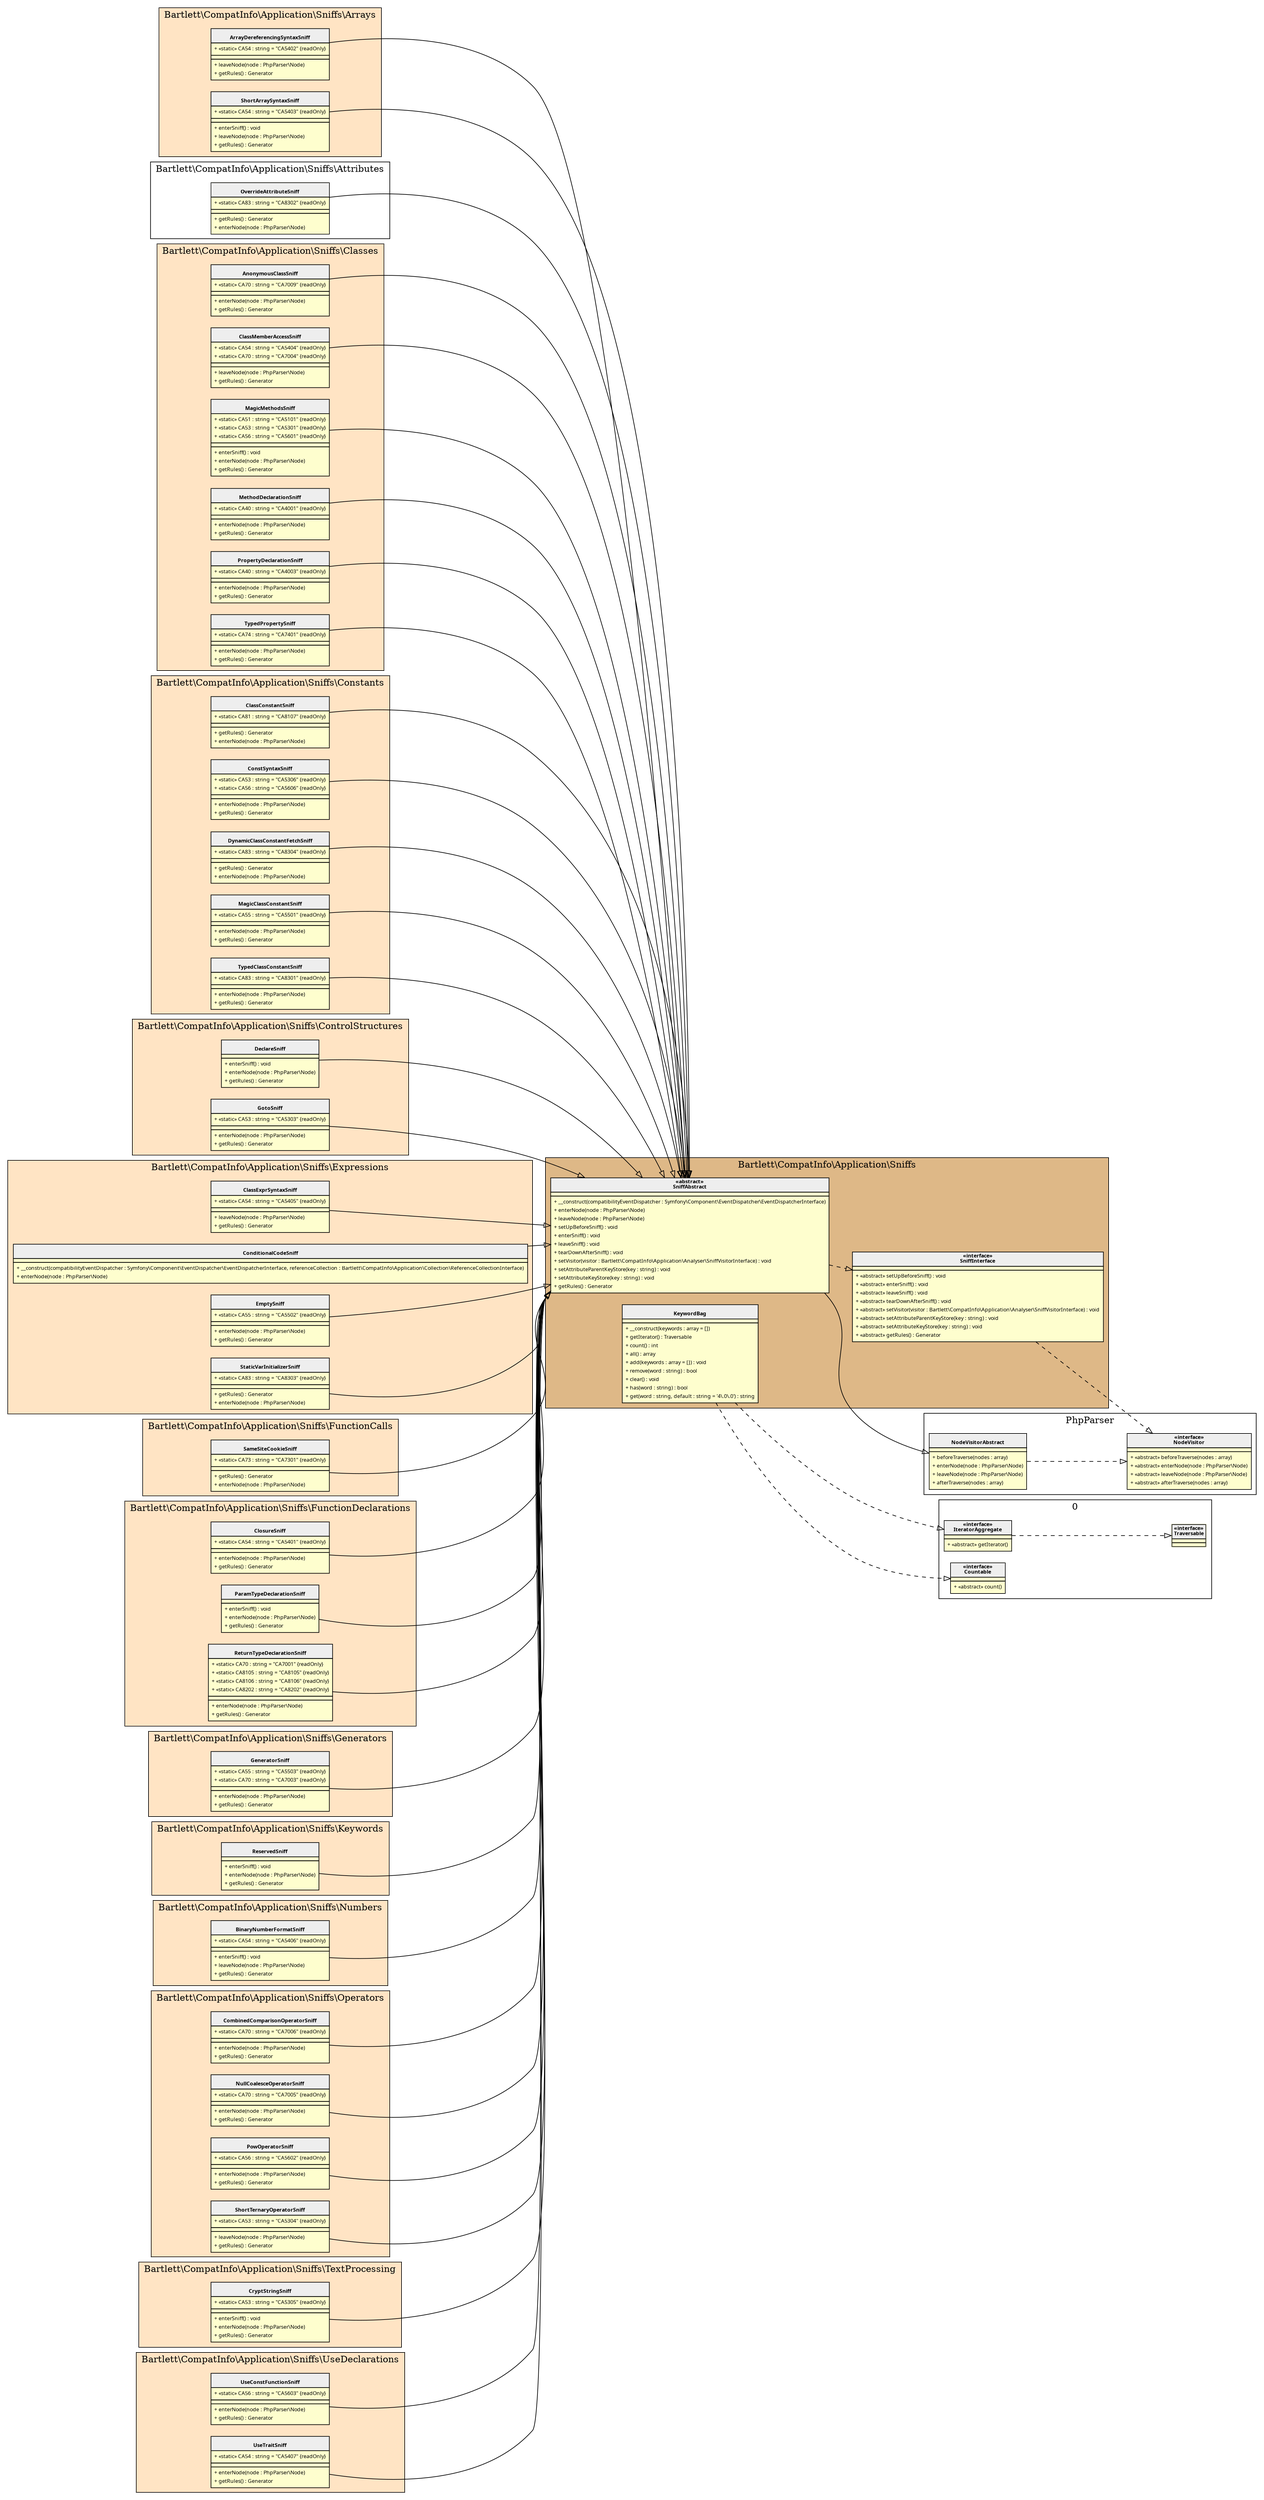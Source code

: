 digraph {
  graph [name="G" overlap="false" rankdir="LR" bgcolor="transparent"]
  node [fontname="Verdana" fontsize=8 shape="none" margin=0 fillcolor="#FEFECE" style="filled"]
  edge [fontname="Verdana" fontsize=8]
  subgraph cluster_0 {
    graph [bgcolor="Bisque"]
    label = "Bartlett\\CompatInfo\\Application\\Sniffs\\Arrays"
    "Bartlett\\CompatInfo\\Application\\Sniffs\\Arrays\\ArrayDereferencingSyntaxSniff" [shape="none" label=<
<table cellspacing="0" border="0" cellborder="1">
    <tr><td bgcolor="#eeeeee"><b><br/>ArrayDereferencingSyntaxSniff</b></td></tr>
    <tr><td><table border="0" cellspacing="0" cellpadding="2">
    <tr><td align="left">+ «static» CA54 : string = "CA5402" {readOnly}</td></tr>
</table></td></tr>
    <tr><td></td></tr>
    <tr><td><table border="0" cellspacing="0" cellpadding="2">
    <tr><td align="left">+ leaveNode(node : PhpParser\\Node)</td></tr>
    <tr><td align="left">+ getRules() : Generator</td></tr>
</table></td></tr>
</table>>]
    "Bartlett\\CompatInfo\\Application\\Sniffs\\Arrays\\ShortArraySyntaxSniff" [shape="none" label=<
<table cellspacing="0" border="0" cellborder="1">
    <tr><td bgcolor="#eeeeee"><b><br/>ShortArraySyntaxSniff</b></td></tr>
    <tr><td><table border="0" cellspacing="0" cellpadding="2">
    <tr><td align="left">+ «static» CA54 : string = "CA5403" {readOnly}</td></tr>
</table></td></tr>
    <tr><td></td></tr>
    <tr><td><table border="0" cellspacing="0" cellpadding="2">
    <tr><td align="left">+ enterSniff() : void</td></tr>
    <tr><td align="left">+ leaveNode(node : PhpParser\\Node)</td></tr>
    <tr><td align="left">+ getRules() : Generator</td></tr>
</table></td></tr>
</table>>]
  }
  subgraph cluster_1 {
    graph [bgcolor="BurlyWood"]
    label = "Bartlett\\CompatInfo\\Application\\Sniffs"
    "Bartlett\\CompatInfo\\Application\\Sniffs\\SniffAbstract" [shape="none" label=<
<table cellspacing="0" border="0" cellborder="1">
    <tr><td bgcolor="#eeeeee"><b>«abstract»<br/>SniffAbstract</b></td></tr>
    <tr><td></td></tr>
    <tr><td><table border="0" cellspacing="0" cellpadding="2">
    <tr><td align="left">+ __construct(compatibilityEventDispatcher : Symfony\\Component\\EventDispatcher\\EventDispatcherInterface)</td></tr>
    <tr><td align="left">+ enterNode(node : PhpParser\\Node)</td></tr>
    <tr><td align="left">+ leaveNode(node : PhpParser\\Node)</td></tr>
    <tr><td align="left">+ setUpBeforeSniff() : void</td></tr>
    <tr><td align="left">+ enterSniff() : void</td></tr>
    <tr><td align="left">+ leaveSniff() : void</td></tr>
    <tr><td align="left">+ tearDownAfterSniff() : void</td></tr>
    <tr><td align="left">+ setVisitor(visitor : Bartlett\\CompatInfo\\Application\\Analyser\\SniffVisitorInterface) : void</td></tr>
    <tr><td align="left">+ setAttributeParentKeyStore(key : string) : void</td></tr>
    <tr><td align="left">+ setAttributeKeyStore(key : string) : void</td></tr>
    <tr><td align="left">+ getRules() : Generator</td></tr>
</table></td></tr>
</table>>]
    "Bartlett\\CompatInfo\\Application\\Sniffs\\SniffInterface" [shape="none" label=<
<table cellspacing="0" border="0" cellborder="1">
    <tr><td bgcolor="#eeeeee"><b>«interface»<br/>SniffInterface</b></td></tr>
    <tr><td></td></tr>
    <tr><td><table border="0" cellspacing="0" cellpadding="2">
    <tr><td align="left">+ «abstract» setUpBeforeSniff() : void</td></tr>
    <tr><td align="left">+ «abstract» enterSniff() : void</td></tr>
    <tr><td align="left">+ «abstract» leaveSniff() : void</td></tr>
    <tr><td align="left">+ «abstract» tearDownAfterSniff() : void</td></tr>
    <tr><td align="left">+ «abstract» setVisitor(visitor : Bartlett\\CompatInfo\\Application\\Analyser\\SniffVisitorInterface) : void</td></tr>
    <tr><td align="left">+ «abstract» setAttributeParentKeyStore(key : string) : void</td></tr>
    <tr><td align="left">+ «abstract» setAttributeKeyStore(key : string) : void</td></tr>
    <tr><td align="left">+ «abstract» getRules() : Generator</td></tr>
</table></td></tr>
</table>>]
    "Bartlett\\CompatInfo\\Application\\Sniffs\\KeywordBag" [shape="none" label=<
<table cellspacing="0" border="0" cellborder="1">
    <tr><td bgcolor="#eeeeee"><b><br/>KeywordBag</b></td></tr>
    <tr><td></td></tr>
    <tr><td><table border="0" cellspacing="0" cellpadding="2">
    <tr><td align="left">+ __construct(keywords : array = [])</td></tr>
    <tr><td align="left">+ getIterator() : Traversable</td></tr>
    <tr><td align="left">+ count() : int</td></tr>
    <tr><td align="left">+ all() : array</td></tr>
    <tr><td align="left">+ add(keywords : array = []) : void</td></tr>
    <tr><td align="left">+ remove(word : string) : bool</td></tr>
    <tr><td align="left">+ clear() : void</td></tr>
    <tr><td align="left">+ has(word : string) : bool</td></tr>
    <tr><td align="left">+ get(word : string, default : string = '4\.0\.0') : string</td></tr>
</table></td></tr>
</table>>]
  }
  subgraph cluster_2 {
    label = "PhpParser"
    "PhpParser\\NodeVisitorAbstract" [shape="none" label=<
<table cellspacing="0" border="0" cellborder="1">
    <tr><td bgcolor="#eeeeee"><b><br/>NodeVisitorAbstract</b></td></tr>
    <tr><td></td></tr>
    <tr><td><table border="0" cellspacing="0" cellpadding="2">
    <tr><td align="left">+ beforeTraverse(nodes : array)</td></tr>
    <tr><td align="left">+ enterNode(node : PhpParser\\Node)</td></tr>
    <tr><td align="left">+ leaveNode(node : PhpParser\\Node)</td></tr>
    <tr><td align="left">+ afterTraverse(nodes : array)</td></tr>
</table></td></tr>
</table>>]
    "PhpParser\\NodeVisitor" [shape="none" label=<
<table cellspacing="0" border="0" cellborder="1">
    <tr><td bgcolor="#eeeeee"><b>«interface»<br/>NodeVisitor</b></td></tr>
    <tr><td></td></tr>
    <tr><td><table border="0" cellspacing="0" cellpadding="2">
    <tr><td align="left">+ «abstract» beforeTraverse(nodes : array)</td></tr>
    <tr><td align="left">+ «abstract» enterNode(node : PhpParser\\Node)</td></tr>
    <tr><td align="left">+ «abstract» leaveNode(node : PhpParser\\Node)</td></tr>
    <tr><td align="left">+ «abstract» afterTraverse(nodes : array)</td></tr>
</table></td></tr>
</table>>]
  }
  subgraph cluster_3 {
    label = "Bartlett\\CompatInfo\\Application\\Sniffs\\Attributes"
    "Bartlett\\CompatInfo\\Application\\Sniffs\\Attributes\\OverrideAttributeSniff" [shape="none" label=<
<table cellspacing="0" border="0" cellborder="1">
    <tr><td bgcolor="#eeeeee"><b><br/>OverrideAttributeSniff</b></td></tr>
    <tr><td><table border="0" cellspacing="0" cellpadding="2">
    <tr><td align="left">+ «static» CA83 : string = "CA8302" {readOnly}</td></tr>
</table></td></tr>
    <tr><td></td></tr>
    <tr><td><table border="0" cellspacing="0" cellpadding="2">
    <tr><td align="left">+ getRules() : Generator</td></tr>
    <tr><td align="left">+ enterNode(node : PhpParser\\Node)</td></tr>
</table></td></tr>
</table>>]
  }
  subgraph cluster_4 {
    graph [bgcolor="Bisque"]
    label = "Bartlett\\CompatInfo\\Application\\Sniffs\\Classes"
    "Bartlett\\CompatInfo\\Application\\Sniffs\\Classes\\AnonymousClassSniff" [shape="none" label=<
<table cellspacing="0" border="0" cellborder="1">
    <tr><td bgcolor="#eeeeee"><b><br/>AnonymousClassSniff</b></td></tr>
    <tr><td><table border="0" cellspacing="0" cellpadding="2">
    <tr><td align="left">+ «static» CA70 : string = "CA7009" {readOnly}</td></tr>
</table></td></tr>
    <tr><td></td></tr>
    <tr><td><table border="0" cellspacing="0" cellpadding="2">
    <tr><td align="left">+ enterNode(node : PhpParser\\Node)</td></tr>
    <tr><td align="left">+ getRules() : Generator</td></tr>
</table></td></tr>
</table>>]
    "Bartlett\\CompatInfo\\Application\\Sniffs\\Classes\\ClassMemberAccessSniff" [shape="none" label=<
<table cellspacing="0" border="0" cellborder="1">
    <tr><td bgcolor="#eeeeee"><b><br/>ClassMemberAccessSniff</b></td></tr>
    <tr><td><table border="0" cellspacing="0" cellpadding="2">
    <tr><td align="left">+ «static» CA54 : string = "CA5404" {readOnly}</td></tr>
    <tr><td align="left">+ «static» CA70 : string = "CA7004" {readOnly}</td></tr>
</table></td></tr>
    <tr><td></td></tr>
    <tr><td><table border="0" cellspacing="0" cellpadding="2">
    <tr><td align="left">+ leaveNode(node : PhpParser\\Node)</td></tr>
    <tr><td align="left">+ getRules() : Generator</td></tr>
</table></td></tr>
</table>>]
    "Bartlett\\CompatInfo\\Application\\Sniffs\\Classes\\MagicMethodsSniff" [shape="none" label=<
<table cellspacing="0" border="0" cellborder="1">
    <tr><td bgcolor="#eeeeee"><b><br/>MagicMethodsSniff</b></td></tr>
    <tr><td><table border="0" cellspacing="0" cellpadding="2">
    <tr><td align="left">+ «static» CA51 : string = "CA5101" {readOnly}</td></tr>
    <tr><td align="left">+ «static» CA53 : string = "CA5301" {readOnly}</td></tr>
    <tr><td align="left">+ «static» CA56 : string = "CA5601" {readOnly}</td></tr>
</table></td></tr>
    <tr><td></td></tr>
    <tr><td><table border="0" cellspacing="0" cellpadding="2">
    <tr><td align="left">+ enterSniff() : void</td></tr>
    <tr><td align="left">+ enterNode(node : PhpParser\\Node)</td></tr>
    <tr><td align="left">+ getRules() : Generator</td></tr>
</table></td></tr>
</table>>]
    "Bartlett\\CompatInfo\\Application\\Sniffs\\Classes\\MethodDeclarationSniff" [shape="none" label=<
<table cellspacing="0" border="0" cellborder="1">
    <tr><td bgcolor="#eeeeee"><b><br/>MethodDeclarationSniff</b></td></tr>
    <tr><td><table border="0" cellspacing="0" cellpadding="2">
    <tr><td align="left">+ «static» CA40 : string = "CA4001" {readOnly}</td></tr>
</table></td></tr>
    <tr><td></td></tr>
    <tr><td><table border="0" cellspacing="0" cellpadding="2">
    <tr><td align="left">+ enterNode(node : PhpParser\\Node)</td></tr>
    <tr><td align="left">+ getRules() : Generator</td></tr>
</table></td></tr>
</table>>]
    "Bartlett\\CompatInfo\\Application\\Sniffs\\Classes\\PropertyDeclarationSniff" [shape="none" label=<
<table cellspacing="0" border="0" cellborder="1">
    <tr><td bgcolor="#eeeeee"><b><br/>PropertyDeclarationSniff</b></td></tr>
    <tr><td><table border="0" cellspacing="0" cellpadding="2">
    <tr><td align="left">+ «static» CA40 : string = "CA4003" {readOnly}</td></tr>
</table></td></tr>
    <tr><td></td></tr>
    <tr><td><table border="0" cellspacing="0" cellpadding="2">
    <tr><td align="left">+ enterNode(node : PhpParser\\Node)</td></tr>
    <tr><td align="left">+ getRules() : Generator</td></tr>
</table></td></tr>
</table>>]
    "Bartlett\\CompatInfo\\Application\\Sniffs\\Classes\\TypedPropertySniff" [shape="none" label=<
<table cellspacing="0" border="0" cellborder="1">
    <tr><td bgcolor="#eeeeee"><b><br/>TypedPropertySniff</b></td></tr>
    <tr><td><table border="0" cellspacing="0" cellpadding="2">
    <tr><td align="left">+ «static» CA74 : string = "CA7401" {readOnly}</td></tr>
</table></td></tr>
    <tr><td></td></tr>
    <tr><td><table border="0" cellspacing="0" cellpadding="2">
    <tr><td align="left">+ enterNode(node : PhpParser\\Node)</td></tr>
    <tr><td align="left">+ getRules() : Generator</td></tr>
</table></td></tr>
</table>>]
  }
  subgraph cluster_5 {
    graph [bgcolor="Bisque"]
    label = "Bartlett\\CompatInfo\\Application\\Sniffs\\Constants"
    "Bartlett\\CompatInfo\\Application\\Sniffs\\Constants\\ClassConstantSniff" [shape="none" label=<
<table cellspacing="0" border="0" cellborder="1">
    <tr><td bgcolor="#eeeeee"><b><br/>ClassConstantSniff</b></td></tr>
    <tr><td><table border="0" cellspacing="0" cellpadding="2">
    <tr><td align="left">+ «static» CA81 : string = "CA8107" {readOnly}</td></tr>
</table></td></tr>
    <tr><td></td></tr>
    <tr><td><table border="0" cellspacing="0" cellpadding="2">
    <tr><td align="left">+ getRules() : Generator</td></tr>
    <tr><td align="left">+ enterNode(node : PhpParser\\Node)</td></tr>
</table></td></tr>
</table>>]
    "Bartlett\\CompatInfo\\Application\\Sniffs\\Constants\\ConstSyntaxSniff" [shape="none" label=<
<table cellspacing="0" border="0" cellborder="1">
    <tr><td bgcolor="#eeeeee"><b><br/>ConstSyntaxSniff</b></td></tr>
    <tr><td><table border="0" cellspacing="0" cellpadding="2">
    <tr><td align="left">+ «static» CA53 : string = "CA5306" {readOnly}</td></tr>
    <tr><td align="left">+ «static» CA56 : string = "CA5606" {readOnly}</td></tr>
</table></td></tr>
    <tr><td></td></tr>
    <tr><td><table border="0" cellspacing="0" cellpadding="2">
    <tr><td align="left">+ enterNode(node : PhpParser\\Node)</td></tr>
    <tr><td align="left">+ getRules() : Generator</td></tr>
</table></td></tr>
</table>>]
    "Bartlett\\CompatInfo\\Application\\Sniffs\\Constants\\DynamicClassConstantFetchSniff" [shape="none" label=<
<table cellspacing="0" border="0" cellborder="1">
    <tr><td bgcolor="#eeeeee"><b><br/>DynamicClassConstantFetchSniff</b></td></tr>
    <tr><td><table border="0" cellspacing="0" cellpadding="2">
    <tr><td align="left">+ «static» CA83 : string = "CA8304" {readOnly}</td></tr>
</table></td></tr>
    <tr><td></td></tr>
    <tr><td><table border="0" cellspacing="0" cellpadding="2">
    <tr><td align="left">+ getRules() : Generator</td></tr>
    <tr><td align="left">+ enterNode(node : PhpParser\\Node)</td></tr>
</table></td></tr>
</table>>]
    "Bartlett\\CompatInfo\\Application\\Sniffs\\Constants\\MagicClassConstantSniff" [shape="none" label=<
<table cellspacing="0" border="0" cellborder="1">
    <tr><td bgcolor="#eeeeee"><b><br/>MagicClassConstantSniff</b></td></tr>
    <tr><td><table border="0" cellspacing="0" cellpadding="2">
    <tr><td align="left">+ «static» CA55 : string = "CA5501" {readOnly}</td></tr>
</table></td></tr>
    <tr><td></td></tr>
    <tr><td><table border="0" cellspacing="0" cellpadding="2">
    <tr><td align="left">+ enterNode(node : PhpParser\\Node)</td></tr>
    <tr><td align="left">+ getRules() : Generator</td></tr>
</table></td></tr>
</table>>]
    "Bartlett\\CompatInfo\\Application\\Sniffs\\Constants\\TypedClassConstantSniff" [shape="none" label=<
<table cellspacing="0" border="0" cellborder="1">
    <tr><td bgcolor="#eeeeee"><b><br/>TypedClassConstantSniff</b></td></tr>
    <tr><td><table border="0" cellspacing="0" cellpadding="2">
    <tr><td align="left">+ «static» CA83 : string = "CA8301" {readOnly}</td></tr>
</table></td></tr>
    <tr><td></td></tr>
    <tr><td><table border="0" cellspacing="0" cellpadding="2">
    <tr><td align="left">+ enterNode(node : PhpParser\\Node)</td></tr>
    <tr><td align="left">+ getRules() : Generator</td></tr>
</table></td></tr>
</table>>]
  }
  subgraph cluster_6 {
    graph [bgcolor="Bisque"]
    label = "Bartlett\\CompatInfo\\Application\\Sniffs\\ControlStructures"
    "Bartlett\\CompatInfo\\Application\\Sniffs\\ControlStructures\\DeclareSniff" [shape="none" label=<
<table cellspacing="0" border="0" cellborder="1">
    <tr><td bgcolor="#eeeeee"><b><br/>DeclareSniff</b></td></tr>
    <tr><td></td></tr>
    <tr><td><table border="0" cellspacing="0" cellpadding="2">
    <tr><td align="left">+ enterSniff() : void</td></tr>
    <tr><td align="left">+ enterNode(node : PhpParser\\Node)</td></tr>
    <tr><td align="left">+ getRules() : Generator</td></tr>
</table></td></tr>
</table>>]
    "Bartlett\\CompatInfo\\Application\\Sniffs\\ControlStructures\\GotoSniff" [shape="none" label=<
<table cellspacing="0" border="0" cellborder="1">
    <tr><td bgcolor="#eeeeee"><b><br/>GotoSniff</b></td></tr>
    <tr><td><table border="0" cellspacing="0" cellpadding="2">
    <tr><td align="left">+ «static» CA53 : string = "CA5303" {readOnly}</td></tr>
</table></td></tr>
    <tr><td></td></tr>
    <tr><td><table border="0" cellspacing="0" cellpadding="2">
    <tr><td align="left">+ enterNode(node : PhpParser\\Node)</td></tr>
    <tr><td align="left">+ getRules() : Generator</td></tr>
</table></td></tr>
</table>>]
  }
  subgraph cluster_7 {
    graph [bgcolor="Bisque"]
    label = "Bartlett\\CompatInfo\\Application\\Sniffs\\Expressions"
    "Bartlett\\CompatInfo\\Application\\Sniffs\\Expressions\\ClassExprSyntaxSniff" [shape="none" label=<
<table cellspacing="0" border="0" cellborder="1">
    <tr><td bgcolor="#eeeeee"><b><br/>ClassExprSyntaxSniff</b></td></tr>
    <tr><td><table border="0" cellspacing="0" cellpadding="2">
    <tr><td align="left">+ «static» CA54 : string = "CA5405" {readOnly}</td></tr>
</table></td></tr>
    <tr><td></td></tr>
    <tr><td><table border="0" cellspacing="0" cellpadding="2">
    <tr><td align="left">+ leaveNode(node : PhpParser\\Node)</td></tr>
    <tr><td align="left">+ getRules() : Generator</td></tr>
</table></td></tr>
</table>>]
    "Bartlett\\CompatInfo\\Application\\Sniffs\\Expressions\\ConditionalCodeSniff" [shape="none" label=<
<table cellspacing="0" border="0" cellborder="1">
    <tr><td bgcolor="#eeeeee"><b><br/>ConditionalCodeSniff</b></td></tr>
    <tr><td></td></tr>
    <tr><td><table border="0" cellspacing="0" cellpadding="2">
    <tr><td align="left">+ __construct(compatibilityEventDispatcher : Symfony\\Component\\EventDispatcher\\EventDispatcherInterface, referenceCollection : Bartlett\\CompatInfo\\Application\\Collection\\ReferenceCollectionInterface)</td></tr>
    <tr><td align="left">+ enterNode(node : PhpParser\\Node)</td></tr>
</table></td></tr>
</table>>]
    "Bartlett\\CompatInfo\\Application\\Sniffs\\Expressions\\EmptySniff" [shape="none" label=<
<table cellspacing="0" border="0" cellborder="1">
    <tr><td bgcolor="#eeeeee"><b><br/>EmptySniff</b></td></tr>
    <tr><td><table border="0" cellspacing="0" cellpadding="2">
    <tr><td align="left">+ «static» CA55 : string = "CA5502" {readOnly}</td></tr>
</table></td></tr>
    <tr><td></td></tr>
    <tr><td><table border="0" cellspacing="0" cellpadding="2">
    <tr><td align="left">+ enterNode(node : PhpParser\\Node)</td></tr>
    <tr><td align="left">+ getRules() : Generator</td></tr>
</table></td></tr>
</table>>]
    "Bartlett\\CompatInfo\\Application\\Sniffs\\Expressions\\StaticVarInitializerSniff" [shape="none" label=<
<table cellspacing="0" border="0" cellborder="1">
    <tr><td bgcolor="#eeeeee"><b><br/>StaticVarInitializerSniff</b></td></tr>
    <tr><td><table border="0" cellspacing="0" cellpadding="2">
    <tr><td align="left">+ «static» CA83 : string = "CA8303" {readOnly}</td></tr>
</table></td></tr>
    <tr><td></td></tr>
    <tr><td><table border="0" cellspacing="0" cellpadding="2">
    <tr><td align="left">+ getRules() : Generator</td></tr>
    <tr><td align="left">+ enterNode(node : PhpParser\\Node)</td></tr>
</table></td></tr>
</table>>]
  }
  subgraph cluster_8 {
    graph [bgcolor="Bisque"]
    label = "Bartlett\\CompatInfo\\Application\\Sniffs\\FunctionCalls"
    "Bartlett\\CompatInfo\\Application\\Sniffs\\FunctionCalls\\SameSiteCookieSniff" [shape="none" label=<
<table cellspacing="0" border="0" cellborder="1">
    <tr><td bgcolor="#eeeeee"><b><br/>SameSiteCookieSniff</b></td></tr>
    <tr><td><table border="0" cellspacing="0" cellpadding="2">
    <tr><td align="left">+ «static» CA73 : string = "CA7301" {readOnly}</td></tr>
</table></td></tr>
    <tr><td></td></tr>
    <tr><td><table border="0" cellspacing="0" cellpadding="2">
    <tr><td align="left">+ getRules() : Generator</td></tr>
    <tr><td align="left">+ enterNode(node : PhpParser\\Node)</td></tr>
</table></td></tr>
</table>>]
  }
  subgraph cluster_9 {
    graph [bgcolor="Bisque"]
    label = "Bartlett\\CompatInfo\\Application\\Sniffs\\FunctionDeclarations"
    "Bartlett\\CompatInfo\\Application\\Sniffs\\FunctionDeclarations\\ClosureSniff" [shape="none" label=<
<table cellspacing="0" border="0" cellborder="1">
    <tr><td bgcolor="#eeeeee"><b><br/>ClosureSniff</b></td></tr>
    <tr><td><table border="0" cellspacing="0" cellpadding="2">
    <tr><td align="left">+ «static» CA54 : string = "CA5401" {readOnly}</td></tr>
</table></td></tr>
    <tr><td></td></tr>
    <tr><td><table border="0" cellspacing="0" cellpadding="2">
    <tr><td align="left">+ enterNode(node : PhpParser\\Node)</td></tr>
    <tr><td align="left">+ getRules() : Generator</td></tr>
</table></td></tr>
</table>>]
    "Bartlett\\CompatInfo\\Application\\Sniffs\\FunctionDeclarations\\ParamTypeDeclarationSniff" [shape="none" label=<
<table cellspacing="0" border="0" cellborder="1">
    <tr><td bgcolor="#eeeeee"><b><br/>ParamTypeDeclarationSniff</b></td></tr>
    <tr><td></td></tr>
    <tr><td><table border="0" cellspacing="0" cellpadding="2">
    <tr><td align="left">+ enterSniff() : void</td></tr>
    <tr><td align="left">+ enterNode(node : PhpParser\\Node)</td></tr>
    <tr><td align="left">+ getRules() : Generator</td></tr>
</table></td></tr>
</table>>]
    "Bartlett\\CompatInfo\\Application\\Sniffs\\FunctionDeclarations\\ReturnTypeDeclarationSniff" [shape="none" label=<
<table cellspacing="0" border="0" cellborder="1">
    <tr><td bgcolor="#eeeeee"><b><br/>ReturnTypeDeclarationSniff</b></td></tr>
    <tr><td><table border="0" cellspacing="0" cellpadding="2">
    <tr><td align="left">+ «static» CA70 : string = "CA7001" {readOnly}</td></tr>
    <tr><td align="left">+ «static» CA8105 : string = "CA8105" {readOnly}</td></tr>
    <tr><td align="left">+ «static» CA8106 : string = "CA8106" {readOnly}</td></tr>
    <tr><td align="left">+ «static» CA8202 : string = "CA8202" {readOnly}</td></tr>
</table></td></tr>
    <tr><td></td></tr>
    <tr><td><table border="0" cellspacing="0" cellpadding="2">
    <tr><td align="left">+ enterNode(node : PhpParser\\Node)</td></tr>
    <tr><td align="left">+ getRules() : Generator</td></tr>
</table></td></tr>
</table>>]
  }
  subgraph cluster_10 {
    graph [bgcolor="Bisque"]
    label = "Bartlett\\CompatInfo\\Application\\Sniffs\\Generators"
    "Bartlett\\CompatInfo\\Application\\Sniffs\\Generators\\GeneratorSniff" [shape="none" label=<
<table cellspacing="0" border="0" cellborder="1">
    <tr><td bgcolor="#eeeeee"><b><br/>GeneratorSniff</b></td></tr>
    <tr><td><table border="0" cellspacing="0" cellpadding="2">
    <tr><td align="left">+ «static» CA55 : string = "CA5503" {readOnly}</td></tr>
    <tr><td align="left">+ «static» CA70 : string = "CA7003" {readOnly}</td></tr>
</table></td></tr>
    <tr><td></td></tr>
    <tr><td><table border="0" cellspacing="0" cellpadding="2">
    <tr><td align="left">+ enterNode(node : PhpParser\\Node)</td></tr>
    <tr><td align="left">+ getRules() : Generator</td></tr>
</table></td></tr>
</table>>]
  }
  subgraph cluster_11 {
    graph [bgcolor="Bisque"]
    label = "Bartlett\\CompatInfo\\Application\\Sniffs\\Keywords"
    "Bartlett\\CompatInfo\\Application\\Sniffs\\Keywords\\ReservedSniff" [shape="none" label=<
<table cellspacing="0" border="0" cellborder="1">
    <tr><td bgcolor="#eeeeee"><b><br/>ReservedSniff</b></td></tr>
    <tr><td></td></tr>
    <tr><td><table border="0" cellspacing="0" cellpadding="2">
    <tr><td align="left">+ enterSniff() : void</td></tr>
    <tr><td align="left">+ enterNode(node : PhpParser\\Node)</td></tr>
    <tr><td align="left">+ getRules() : Generator</td></tr>
</table></td></tr>
</table>>]
  }
  subgraph cluster_12 {
    graph [bgcolor="Bisque"]
    label = "Bartlett\\CompatInfo\\Application\\Sniffs\\Numbers"
    "Bartlett\\CompatInfo\\Application\\Sniffs\\Numbers\\BinaryNumberFormatSniff" [shape="none" label=<
<table cellspacing="0" border="0" cellborder="1">
    <tr><td bgcolor="#eeeeee"><b><br/>BinaryNumberFormatSniff</b></td></tr>
    <tr><td><table border="0" cellspacing="0" cellpadding="2">
    <tr><td align="left">+ «static» CA54 : string = "CA5406" {readOnly}</td></tr>
</table></td></tr>
    <tr><td></td></tr>
    <tr><td><table border="0" cellspacing="0" cellpadding="2">
    <tr><td align="left">+ enterSniff() : void</td></tr>
    <tr><td align="left">+ leaveNode(node : PhpParser\\Node)</td></tr>
    <tr><td align="left">+ getRules() : Generator</td></tr>
</table></td></tr>
</table>>]
  }
  subgraph cluster_13 {
    graph [bgcolor="Bisque"]
    label = "Bartlett\\CompatInfo\\Application\\Sniffs\\Operators"
    "Bartlett\\CompatInfo\\Application\\Sniffs\\Operators\\CombinedComparisonOperatorSniff" [shape="none" label=<
<table cellspacing="0" border="0" cellborder="1">
    <tr><td bgcolor="#eeeeee"><b><br/>CombinedComparisonOperatorSniff</b></td></tr>
    <tr><td><table border="0" cellspacing="0" cellpadding="2">
    <tr><td align="left">+ «static» CA70 : string = "CA7006" {readOnly}</td></tr>
</table></td></tr>
    <tr><td></td></tr>
    <tr><td><table border="0" cellspacing="0" cellpadding="2">
    <tr><td align="left">+ enterNode(node : PhpParser\\Node)</td></tr>
    <tr><td align="left">+ getRules() : Generator</td></tr>
</table></td></tr>
</table>>]
    "Bartlett\\CompatInfo\\Application\\Sniffs\\Operators\\NullCoalesceOperatorSniff" [shape="none" label=<
<table cellspacing="0" border="0" cellborder="1">
    <tr><td bgcolor="#eeeeee"><b><br/>NullCoalesceOperatorSniff</b></td></tr>
    <tr><td><table border="0" cellspacing="0" cellpadding="2">
    <tr><td align="left">+ «static» CA70 : string = "CA7005" {readOnly}</td></tr>
</table></td></tr>
    <tr><td></td></tr>
    <tr><td><table border="0" cellspacing="0" cellpadding="2">
    <tr><td align="left">+ enterNode(node : PhpParser\\Node)</td></tr>
    <tr><td align="left">+ getRules() : Generator</td></tr>
</table></td></tr>
</table>>]
    "Bartlett\\CompatInfo\\Application\\Sniffs\\Operators\\PowOperatorSniff" [shape="none" label=<
<table cellspacing="0" border="0" cellborder="1">
    <tr><td bgcolor="#eeeeee"><b><br/>PowOperatorSniff</b></td></tr>
    <tr><td><table border="0" cellspacing="0" cellpadding="2">
    <tr><td align="left">+ «static» CA56 : string = "CA5602" {readOnly}</td></tr>
</table></td></tr>
    <tr><td></td></tr>
    <tr><td><table border="0" cellspacing="0" cellpadding="2">
    <tr><td align="left">+ enterNode(node : PhpParser\\Node)</td></tr>
    <tr><td align="left">+ getRules() : Generator</td></tr>
</table></td></tr>
</table>>]
    "Bartlett\\CompatInfo\\Application\\Sniffs\\Operators\\ShortTernaryOperatorSniff" [shape="none" label=<
<table cellspacing="0" border="0" cellborder="1">
    <tr><td bgcolor="#eeeeee"><b><br/>ShortTernaryOperatorSniff</b></td></tr>
    <tr><td><table border="0" cellspacing="0" cellpadding="2">
    <tr><td align="left">+ «static» CA53 : string = "CA5304" {readOnly}</td></tr>
</table></td></tr>
    <tr><td></td></tr>
    <tr><td><table border="0" cellspacing="0" cellpadding="2">
    <tr><td align="left">+ leaveNode(node : PhpParser\\Node)</td></tr>
    <tr><td align="left">+ getRules() : Generator</td></tr>
</table></td></tr>
</table>>]
  }
  subgraph cluster_14 {
    graph [bgcolor="Bisque"]
    label = "Bartlett\\CompatInfo\\Application\\Sniffs\\TextProcessing"
    "Bartlett\\CompatInfo\\Application\\Sniffs\\TextProcessing\\CryptStringSniff" [shape="none" label=<
<table cellspacing="0" border="0" cellborder="1">
    <tr><td bgcolor="#eeeeee"><b><br/>CryptStringSniff</b></td></tr>
    <tr><td><table border="0" cellspacing="0" cellpadding="2">
    <tr><td align="left">+ «static» CA53 : string = "CA5305" {readOnly}</td></tr>
</table></td></tr>
    <tr><td></td></tr>
    <tr><td><table border="0" cellspacing="0" cellpadding="2">
    <tr><td align="left">+ enterSniff() : void</td></tr>
    <tr><td align="left">+ enterNode(node : PhpParser\\Node)</td></tr>
    <tr><td align="left">+ getRules() : Generator</td></tr>
</table></td></tr>
</table>>]
  }
  subgraph cluster_15 {
    graph [bgcolor="Bisque"]
    label = "Bartlett\\CompatInfo\\Application\\Sniffs\\UseDeclarations"
    "Bartlett\\CompatInfo\\Application\\Sniffs\\UseDeclarations\\UseConstFunctionSniff" [shape="none" label=<
<table cellspacing="0" border="0" cellborder="1">
    <tr><td bgcolor="#eeeeee"><b><br/>UseConstFunctionSniff</b></td></tr>
    <tr><td><table border="0" cellspacing="0" cellpadding="2">
    <tr><td align="left">+ «static» CA56 : string = "CA5603" {readOnly}</td></tr>
</table></td></tr>
    <tr><td></td></tr>
    <tr><td><table border="0" cellspacing="0" cellpadding="2">
    <tr><td align="left">+ enterNode(node : PhpParser\\Node)</td></tr>
    <tr><td align="left">+ getRules() : Generator</td></tr>
</table></td></tr>
</table>>]
    "Bartlett\\CompatInfo\\Application\\Sniffs\\UseDeclarations\\UseTraitSniff" [shape="none" label=<
<table cellspacing="0" border="0" cellborder="1">
    <tr><td bgcolor="#eeeeee"><b><br/>UseTraitSniff</b></td></tr>
    <tr><td><table border="0" cellspacing="0" cellpadding="2">
    <tr><td align="left">+ «static» CA54 : string = "CA5407" {readOnly}</td></tr>
</table></td></tr>
    <tr><td></td></tr>
    <tr><td><table border="0" cellspacing="0" cellpadding="2">
    <tr><td align="left">+ enterNode(node : PhpParser\\Node)</td></tr>
    <tr><td align="left">+ getRules() : Generator</td></tr>
</table></td></tr>
</table>>]
  }
  subgraph cluster_16 {
    label = 0
    "IteratorAggregate" [shape="none" label=<
<table cellspacing="0" border="0" cellborder="1">
    <tr><td bgcolor="#eeeeee"><b>«interface»<br/>IteratorAggregate</b></td></tr>
    <tr><td></td></tr>
    <tr><td><table border="0" cellspacing="0" cellpadding="2">
    <tr><td align="left">+ «abstract» getIterator()</td></tr>
</table></td></tr>
</table>>]
    "Traversable" [shape="none" label=<
<table cellspacing="0" border="0" cellborder="1">
    <tr><td bgcolor="#eeeeee"><b>«interface»<br/>Traversable</b></td></tr>
    <tr><td></td></tr>
    <tr><td></td></tr>
</table>>]
    "Countable" [shape="none" label=<
<table cellspacing="0" border="0" cellborder="1">
    <tr><td bgcolor="#eeeeee"><b>«interface»<br/>Countable</b></td></tr>
    <tr><td></td></tr>
    <tr><td><table border="0" cellspacing="0" cellpadding="2">
    <tr><td align="left">+ «abstract» count()</td></tr>
</table></td></tr>
</table>>]
  }
  "PhpParser\\NodeVisitorAbstract" -> "PhpParser\\NodeVisitor" [arrowhead="empty" style="dashed"]
  "Bartlett\\CompatInfo\\Application\\Sniffs\\SniffAbstract" -> "PhpParser\\NodeVisitorAbstract" [arrowhead="empty" style="filled"]
  "Bartlett\\CompatInfo\\Application\\Sniffs\\SniffInterface" -> "PhpParser\\NodeVisitor" [arrowhead="empty" style="dashed"]
  "Bartlett\\CompatInfo\\Application\\Sniffs\\SniffAbstract" -> "Bartlett\\CompatInfo\\Application\\Sniffs\\SniffInterface" [arrowhead="empty" style="dashed"]
  "Bartlett\\CompatInfo\\Application\\Sniffs\\Arrays\\ArrayDereferencingSyntaxSniff" -> "Bartlett\\CompatInfo\\Application\\Sniffs\\SniffAbstract" [arrowhead="empty" style="filled"]
  "Bartlett\\CompatInfo\\Application\\Sniffs\\Arrays\\ShortArraySyntaxSniff" -> "Bartlett\\CompatInfo\\Application\\Sniffs\\SniffAbstract" [arrowhead="empty" style="filled"]
  "Bartlett\\CompatInfo\\Application\\Sniffs\\Attributes\\OverrideAttributeSniff" -> "Bartlett\\CompatInfo\\Application\\Sniffs\\SniffAbstract" [arrowhead="empty" style="filled"]
  "Bartlett\\CompatInfo\\Application\\Sniffs\\Classes\\AnonymousClassSniff" -> "Bartlett\\CompatInfo\\Application\\Sniffs\\SniffAbstract" [arrowhead="empty" style="filled"]
  "Bartlett\\CompatInfo\\Application\\Sniffs\\Classes\\ClassMemberAccessSniff" -> "Bartlett\\CompatInfo\\Application\\Sniffs\\SniffAbstract" [arrowhead="empty" style="filled"]
  "Bartlett\\CompatInfo\\Application\\Sniffs\\Classes\\MagicMethodsSniff" -> "Bartlett\\CompatInfo\\Application\\Sniffs\\SniffAbstract" [arrowhead="empty" style="filled"]
  "Bartlett\\CompatInfo\\Application\\Sniffs\\Classes\\MethodDeclarationSniff" -> "Bartlett\\CompatInfo\\Application\\Sniffs\\SniffAbstract" [arrowhead="empty" style="filled"]
  "Bartlett\\CompatInfo\\Application\\Sniffs\\Classes\\PropertyDeclarationSniff" -> "Bartlett\\CompatInfo\\Application\\Sniffs\\SniffAbstract" [arrowhead="empty" style="filled"]
  "Bartlett\\CompatInfo\\Application\\Sniffs\\Classes\\TypedPropertySniff" -> "Bartlett\\CompatInfo\\Application\\Sniffs\\SniffAbstract" [arrowhead="empty" style="filled"]
  "Bartlett\\CompatInfo\\Application\\Sniffs\\Constants\\ClassConstantSniff" -> "Bartlett\\CompatInfo\\Application\\Sniffs\\SniffAbstract" [arrowhead="empty" style="filled"]
  "Bartlett\\CompatInfo\\Application\\Sniffs\\Constants\\ConstSyntaxSniff" -> "Bartlett\\CompatInfo\\Application\\Sniffs\\SniffAbstract" [arrowhead="empty" style="filled"]
  "Bartlett\\CompatInfo\\Application\\Sniffs\\Constants\\DynamicClassConstantFetchSniff" -> "Bartlett\\CompatInfo\\Application\\Sniffs\\SniffAbstract" [arrowhead="empty" style="filled"]
  "Bartlett\\CompatInfo\\Application\\Sniffs\\Constants\\MagicClassConstantSniff" -> "Bartlett\\CompatInfo\\Application\\Sniffs\\SniffAbstract" [arrowhead="empty" style="filled"]
  "Bartlett\\CompatInfo\\Application\\Sniffs\\Constants\\TypedClassConstantSniff" -> "Bartlett\\CompatInfo\\Application\\Sniffs\\SniffAbstract" [arrowhead="empty" style="filled"]
  "Bartlett\\CompatInfo\\Application\\Sniffs\\ControlStructures\\DeclareSniff" -> "Bartlett\\CompatInfo\\Application\\Sniffs\\SniffAbstract" [arrowhead="empty" style="filled"]
  "Bartlett\\CompatInfo\\Application\\Sniffs\\ControlStructures\\GotoSniff" -> "Bartlett\\CompatInfo\\Application\\Sniffs\\SniffAbstract" [arrowhead="empty" style="filled"]
  "Bartlett\\CompatInfo\\Application\\Sniffs\\Expressions\\ClassExprSyntaxSniff" -> "Bartlett\\CompatInfo\\Application\\Sniffs\\SniffAbstract" [arrowhead="empty" style="filled"]
  "Bartlett\\CompatInfo\\Application\\Sniffs\\Expressions\\ConditionalCodeSniff" -> "Bartlett\\CompatInfo\\Application\\Sniffs\\SniffAbstract" [arrowhead="empty" style="filled"]
  "Bartlett\\CompatInfo\\Application\\Sniffs\\Expressions\\EmptySniff" -> "Bartlett\\CompatInfo\\Application\\Sniffs\\SniffAbstract" [arrowhead="empty" style="filled"]
  "Bartlett\\CompatInfo\\Application\\Sniffs\\Expressions\\StaticVarInitializerSniff" -> "Bartlett\\CompatInfo\\Application\\Sniffs\\SniffAbstract" [arrowhead="empty" style="filled"]
  "Bartlett\\CompatInfo\\Application\\Sniffs\\FunctionCalls\\SameSiteCookieSniff" -> "Bartlett\\CompatInfo\\Application\\Sniffs\\SniffAbstract" [arrowhead="empty" style="filled"]
  "Bartlett\\CompatInfo\\Application\\Sniffs\\FunctionDeclarations\\ClosureSniff" -> "Bartlett\\CompatInfo\\Application\\Sniffs\\SniffAbstract" [arrowhead="empty" style="filled"]
  "Bartlett\\CompatInfo\\Application\\Sniffs\\FunctionDeclarations\\ParamTypeDeclarationSniff" -> "Bartlett\\CompatInfo\\Application\\Sniffs\\SniffAbstract" [arrowhead="empty" style="filled"]
  "Bartlett\\CompatInfo\\Application\\Sniffs\\FunctionDeclarations\\ReturnTypeDeclarationSniff" -> "Bartlett\\CompatInfo\\Application\\Sniffs\\SniffAbstract" [arrowhead="empty" style="filled"]
  "Bartlett\\CompatInfo\\Application\\Sniffs\\Generators\\GeneratorSniff" -> "Bartlett\\CompatInfo\\Application\\Sniffs\\SniffAbstract" [arrowhead="empty" style="filled"]
  "Bartlett\\CompatInfo\\Application\\Sniffs\\Keywords\\ReservedSniff" -> "Bartlett\\CompatInfo\\Application\\Sniffs\\SniffAbstract" [arrowhead="empty" style="filled"]
  "Bartlett\\CompatInfo\\Application\\Sniffs\\Numbers\\BinaryNumberFormatSniff" -> "Bartlett\\CompatInfo\\Application\\Sniffs\\SniffAbstract" [arrowhead="empty" style="filled"]
  "Bartlett\\CompatInfo\\Application\\Sniffs\\Operators\\CombinedComparisonOperatorSniff" -> "Bartlett\\CompatInfo\\Application\\Sniffs\\SniffAbstract" [arrowhead="empty" style="filled"]
  "Bartlett\\CompatInfo\\Application\\Sniffs\\Operators\\NullCoalesceOperatorSniff" -> "Bartlett\\CompatInfo\\Application\\Sniffs\\SniffAbstract" [arrowhead="empty" style="filled"]
  "Bartlett\\CompatInfo\\Application\\Sniffs\\Operators\\PowOperatorSniff" -> "Bartlett\\CompatInfo\\Application\\Sniffs\\SniffAbstract" [arrowhead="empty" style="filled"]
  "Bartlett\\CompatInfo\\Application\\Sniffs\\Operators\\ShortTernaryOperatorSniff" -> "Bartlett\\CompatInfo\\Application\\Sniffs\\SniffAbstract" [arrowhead="empty" style="filled"]
  "Bartlett\\CompatInfo\\Application\\Sniffs\\TextProcessing\\CryptStringSniff" -> "Bartlett\\CompatInfo\\Application\\Sniffs\\SniffAbstract" [arrowhead="empty" style="filled"]
  "Bartlett\\CompatInfo\\Application\\Sniffs\\UseDeclarations\\UseConstFunctionSniff" -> "Bartlett\\CompatInfo\\Application\\Sniffs\\SniffAbstract" [arrowhead="empty" style="filled"]
  "Bartlett\\CompatInfo\\Application\\Sniffs\\UseDeclarations\\UseTraitSniff" -> "Bartlett\\CompatInfo\\Application\\Sniffs\\SniffAbstract" [arrowhead="empty" style="filled"]
  "IteratorAggregate" -> "Traversable" [arrowhead="empty" style="dashed"]
  "Bartlett\\CompatInfo\\Application\\Sniffs\\KeywordBag" -> "IteratorAggregate" [arrowhead="empty" style="dashed"]
  "Bartlett\\CompatInfo\\Application\\Sniffs\\KeywordBag" -> "Countable" [arrowhead="empty" style="dashed"]
}
